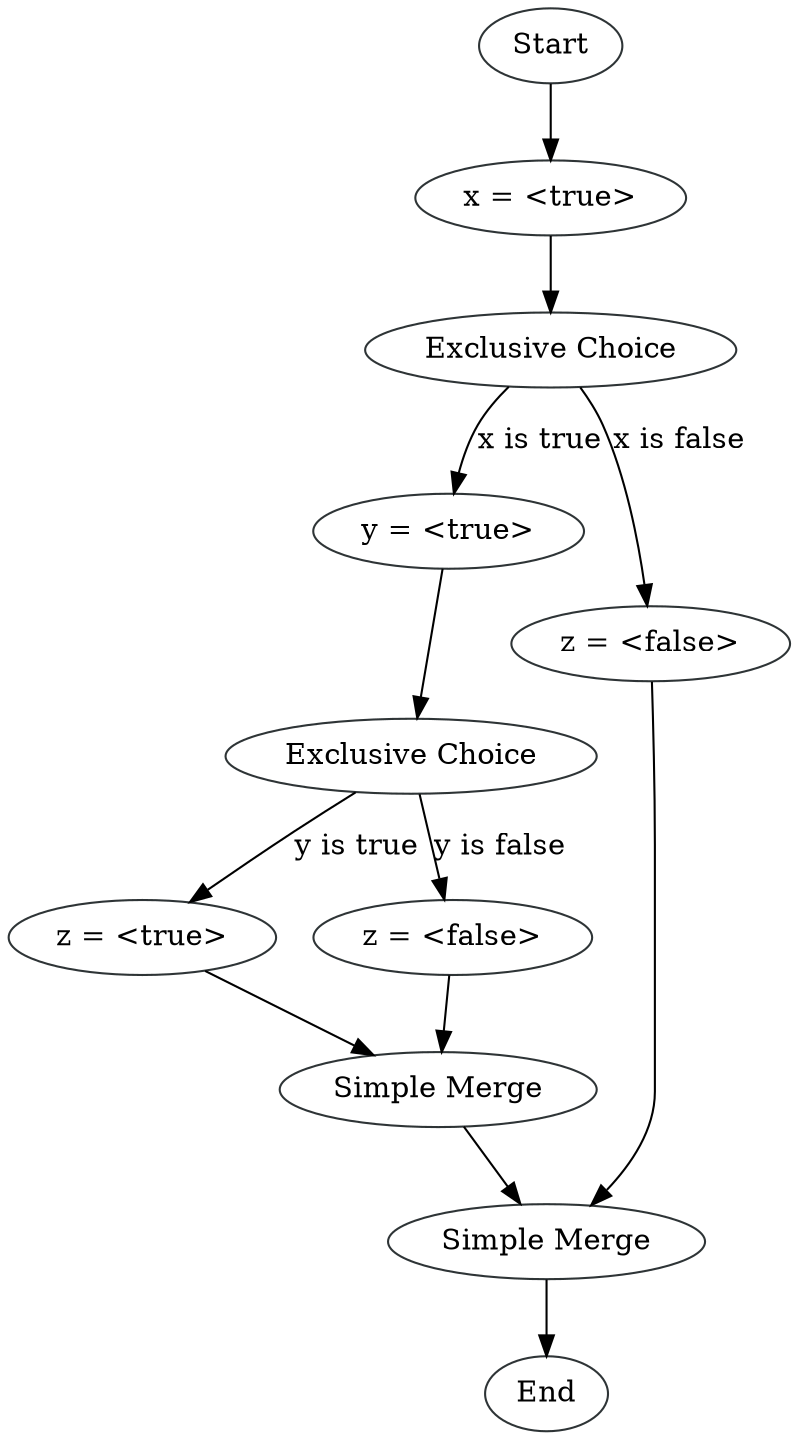 digraph NestedExclusiveChoiceSimpleMerge {
node1 [label="Start", color="#2e3436"]
node2 [label="x = <true>", color="#2e3436"]
node3 [label="Exclusive Choice", color="#2e3436"]
node4 [label="y = <true>", color="#2e3436"]
node5 [label="Exclusive Choice", color="#2e3436"]
node6 [label="z = <true>", color="#2e3436"]
node7 [label="Simple Merge", color="#2e3436"]
node8 [label="Simple Merge", color="#2e3436"]
node9 [label="End", color="#2e3436"]
node10 [label="z = <false>", color="#2e3436"]
node11 [label="z = <false>", color="#2e3436"]

node1 -> node2
node2 -> node3
node3 -> node4 [label="x is true"]
node3 -> node11 [label="x is false"]
node4 -> node5
node5 -> node6 [label="y is true"]
node5 -> node10 [label="y is false"]
node6 -> node7
node7 -> node8
node8 -> node9
node10 -> node7
node11 -> node8
}
